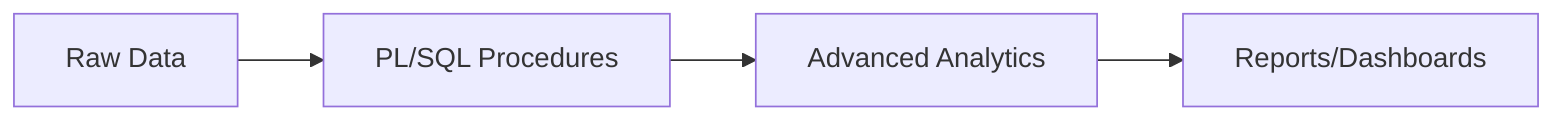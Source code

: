 graph LR
    DATA[Raw Data] --> PLSQL_PROC[PL/SQL Procedures]
    PLSQL_PROC --> ANALYTICS[Advanced Analytics]
    ANALYTICS --> REPORT[Reports/Dashboards]